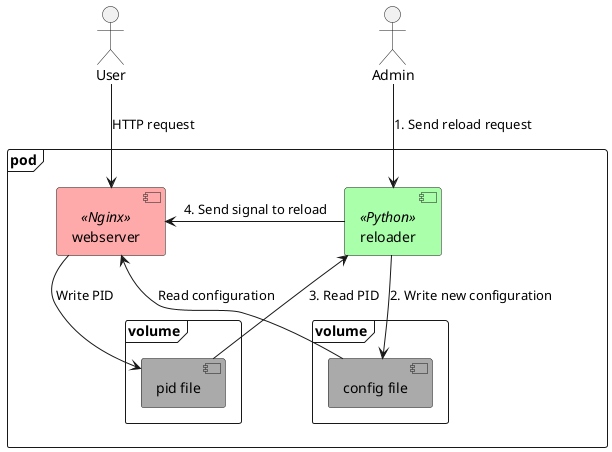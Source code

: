 @startuml

frame "pod" {
    [webserver] as ws << Nginx >> #faa
    [reloader] as re << Python >> #afa

    frame "volume" as v1 {
        [pid file] as pf #aaa
    }

    frame "volume" as v2 {
        [config file] as cf #aaa
    }
}

actor User as usr
actor Admin as admin

usr --> ws : HTTP request
ws <-- cf : Read configuration
ws --> pf : Write PID

admin --> re : 1. Send reload request
re --> cf : 2. Write new configuration
re <-- pf : 3. Read PID
re -> ws : 4. Send signal to reload

@enduml
